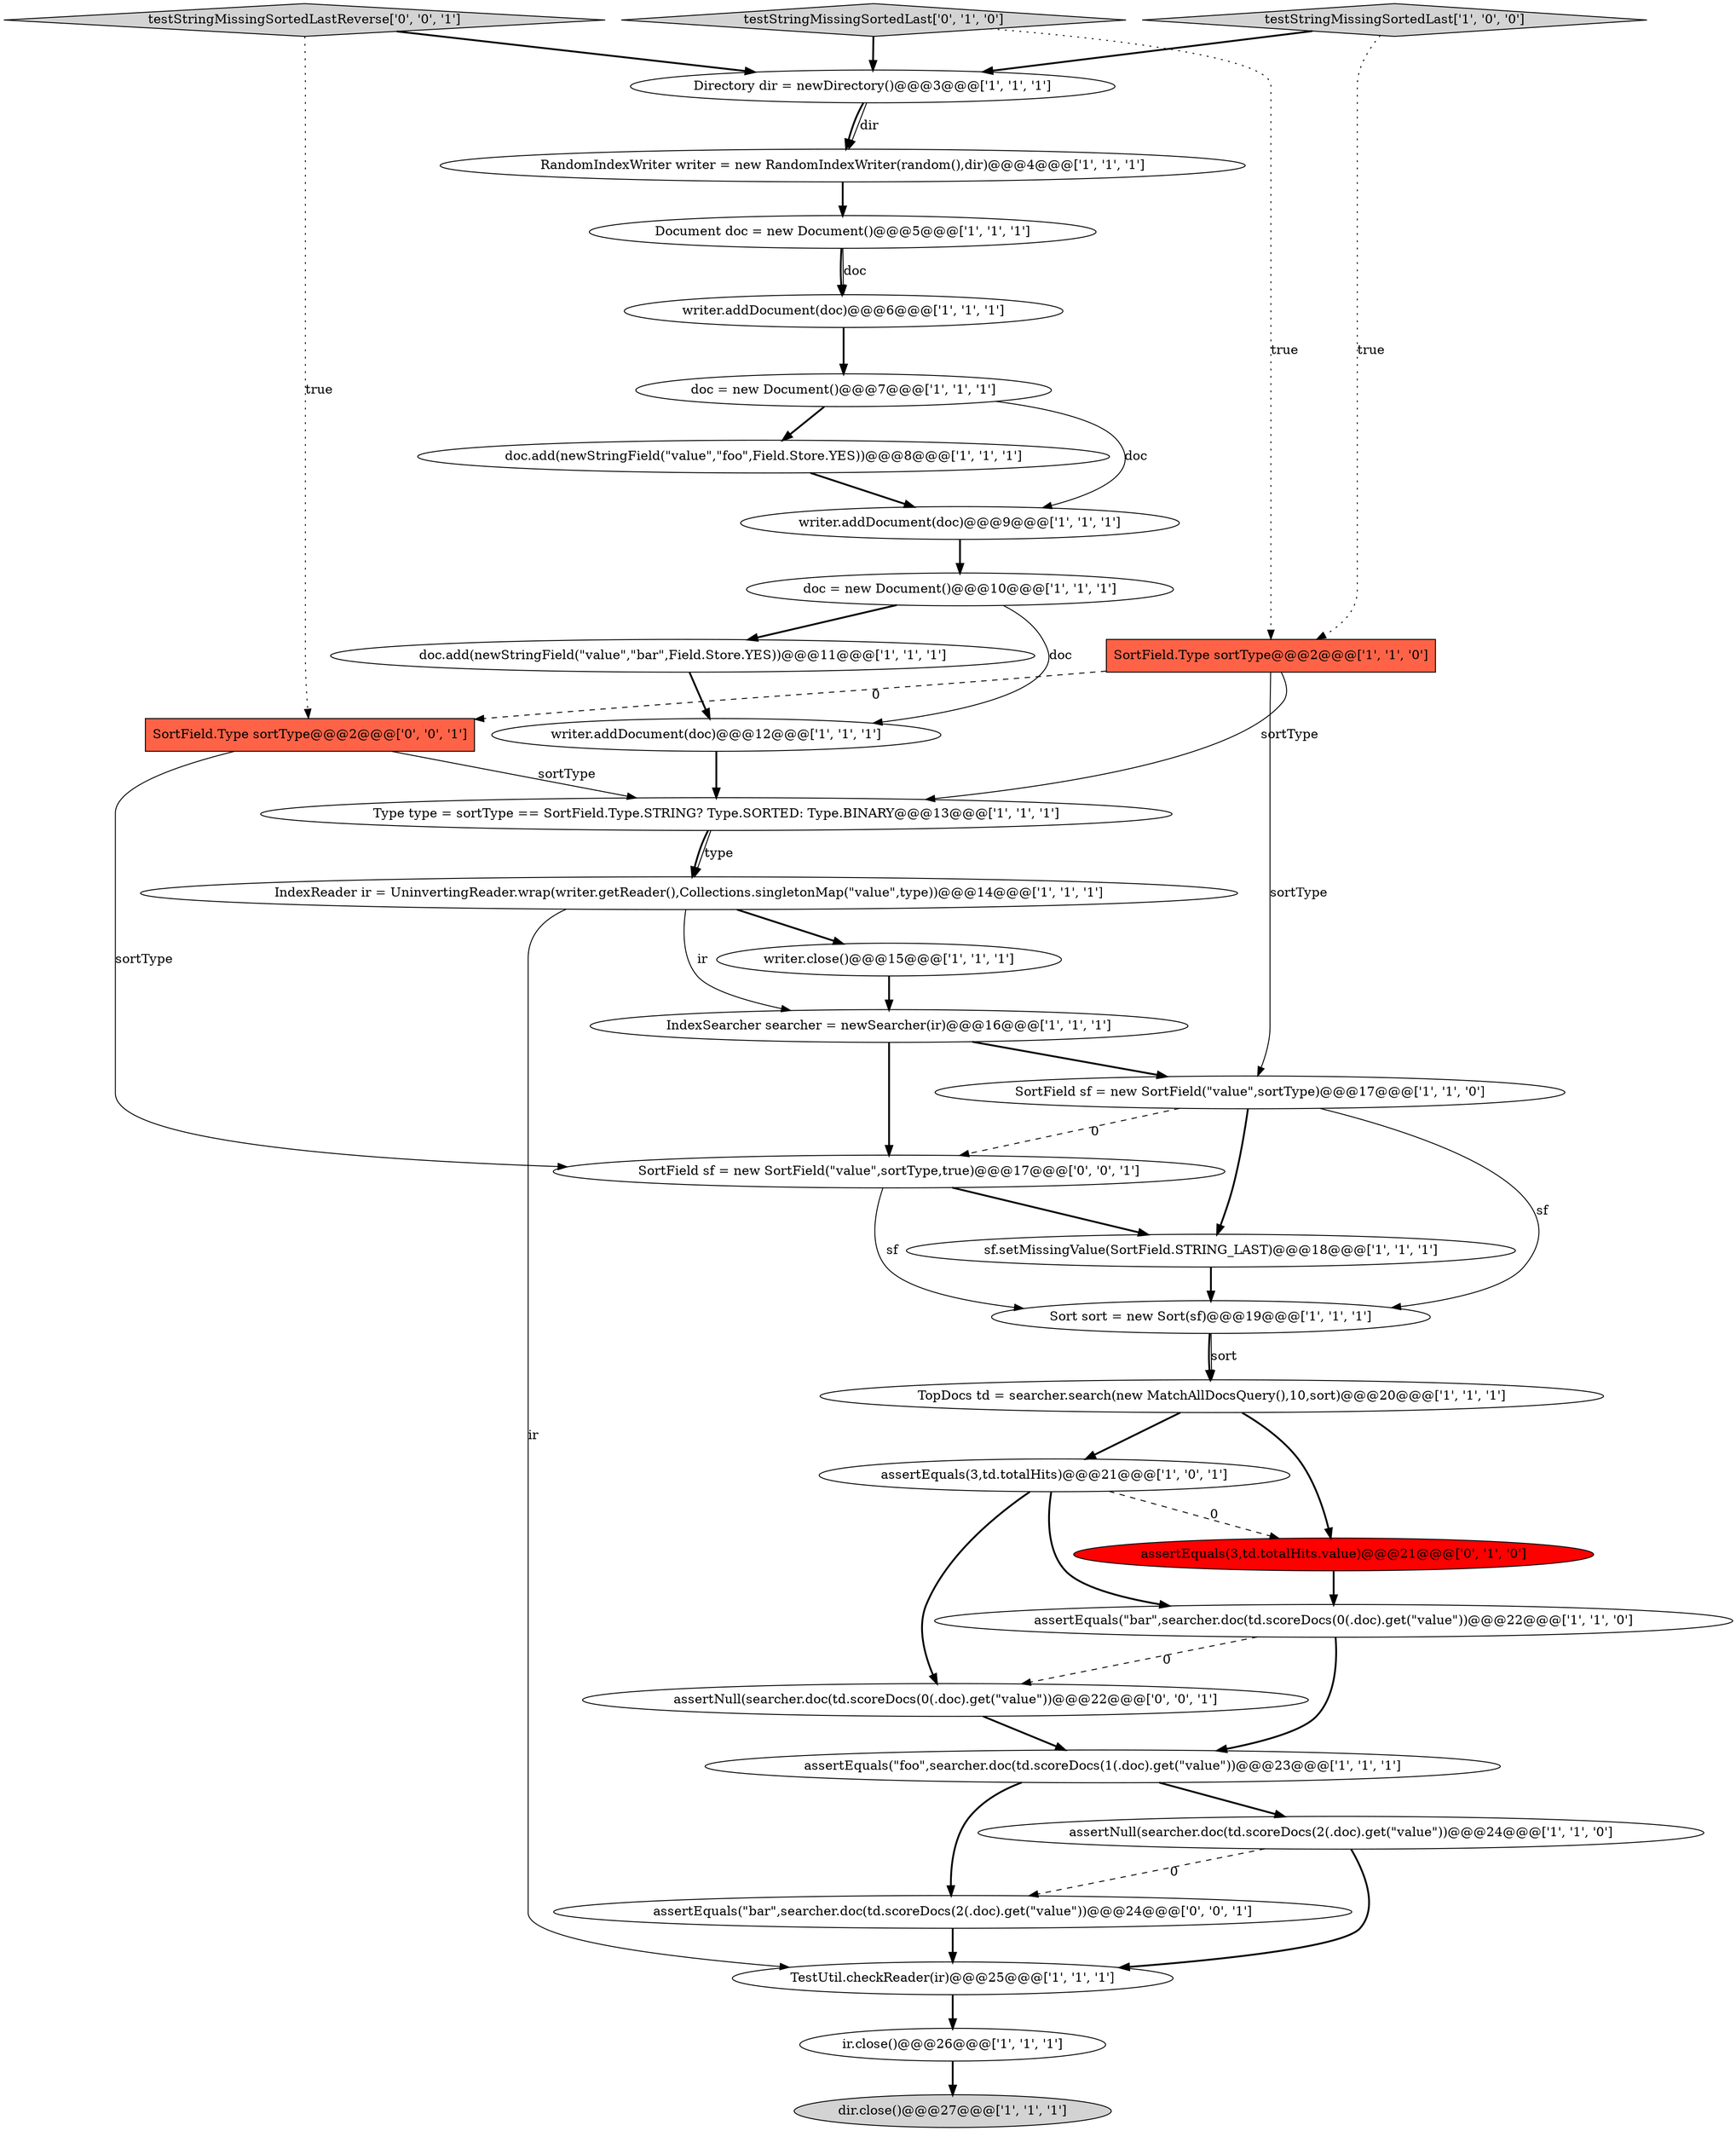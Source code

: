 digraph {
3 [style = filled, label = "doc.add(newStringField(\"value\",\"foo\",Field.Store.YES))@@@8@@@['1', '1', '1']", fillcolor = white, shape = ellipse image = "AAA0AAABBB1BBB"];
30 [style = filled, label = "SortField.Type sortType@@@2@@@['0', '0', '1']", fillcolor = tomato, shape = box image = "AAA0AAABBB3BBB"];
2 [style = filled, label = "RandomIndexWriter writer = new RandomIndexWriter(random(),dir)@@@4@@@['1', '1', '1']", fillcolor = white, shape = ellipse image = "AAA0AAABBB1BBB"];
25 [style = filled, label = "sf.setMissingValue(SortField.STRING_LAST)@@@18@@@['1', '1', '1']", fillcolor = white, shape = ellipse image = "AAA0AAABBB1BBB"];
31 [style = filled, label = "assertEquals(\"bar\",searcher.doc(td.scoreDocs(2(.doc).get(\"value\"))@@@24@@@['0', '0', '1']", fillcolor = white, shape = ellipse image = "AAA0AAABBB3BBB"];
5 [style = filled, label = "doc = new Document()@@@10@@@['1', '1', '1']", fillcolor = white, shape = ellipse image = "AAA0AAABBB1BBB"];
0 [style = filled, label = "TopDocs td = searcher.search(new MatchAllDocsQuery(),10,sort)@@@20@@@['1', '1', '1']", fillcolor = white, shape = ellipse image = "AAA0AAABBB1BBB"];
11 [style = filled, label = "doc = new Document()@@@7@@@['1', '1', '1']", fillcolor = white, shape = ellipse image = "AAA0AAABBB1BBB"];
28 [style = filled, label = "testStringMissingSortedLast['0', '1', '0']", fillcolor = lightgray, shape = diamond image = "AAA0AAABBB2BBB"];
29 [style = filled, label = "SortField sf = new SortField(\"value\",sortType,true)@@@17@@@['0', '0', '1']", fillcolor = white, shape = ellipse image = "AAA0AAABBB3BBB"];
18 [style = filled, label = "IndexReader ir = UninvertingReader.wrap(writer.getReader(),Collections.singletonMap(\"value\",type))@@@14@@@['1', '1', '1']", fillcolor = white, shape = ellipse image = "AAA0AAABBB1BBB"];
8 [style = filled, label = "SortField.Type sortType@@@2@@@['1', '1', '0']", fillcolor = tomato, shape = box image = "AAA0AAABBB1BBB"];
20 [style = filled, label = "dir.close()@@@27@@@['1', '1', '1']", fillcolor = lightgray, shape = ellipse image = "AAA0AAABBB1BBB"];
26 [style = filled, label = "SortField sf = new SortField(\"value\",sortType)@@@17@@@['1', '1', '0']", fillcolor = white, shape = ellipse image = "AAA0AAABBB1BBB"];
6 [style = filled, label = "assertEquals(3,td.totalHits)@@@21@@@['1', '0', '1']", fillcolor = white, shape = ellipse image = "AAA0AAABBB1BBB"];
23 [style = filled, label = "Type type = sortType == SortField.Type.STRING? Type.SORTED: Type.BINARY@@@13@@@['1', '1', '1']", fillcolor = white, shape = ellipse image = "AAA0AAABBB1BBB"];
33 [style = filled, label = "assertNull(searcher.doc(td.scoreDocs(0(.doc).get(\"value\"))@@@22@@@['0', '0', '1']", fillcolor = white, shape = ellipse image = "AAA0AAABBB3BBB"];
21 [style = filled, label = "ir.close()@@@26@@@['1', '1', '1']", fillcolor = white, shape = ellipse image = "AAA0AAABBB1BBB"];
19 [style = filled, label = "testStringMissingSortedLast['1', '0', '0']", fillcolor = lightgray, shape = diamond image = "AAA0AAABBB1BBB"];
24 [style = filled, label = "writer.close()@@@15@@@['1', '1', '1']", fillcolor = white, shape = ellipse image = "AAA0AAABBB1BBB"];
32 [style = filled, label = "testStringMissingSortedLastReverse['0', '0', '1']", fillcolor = lightgray, shape = diamond image = "AAA0AAABBB3BBB"];
22 [style = filled, label = "Sort sort = new Sort(sf)@@@19@@@['1', '1', '1']", fillcolor = white, shape = ellipse image = "AAA0AAABBB1BBB"];
9 [style = filled, label = "writer.addDocument(doc)@@@9@@@['1', '1', '1']", fillcolor = white, shape = ellipse image = "AAA0AAABBB1BBB"];
12 [style = filled, label = "doc.add(newStringField(\"value\",\"bar\",Field.Store.YES))@@@11@@@['1', '1', '1']", fillcolor = white, shape = ellipse image = "AAA0AAABBB1BBB"];
4 [style = filled, label = "TestUtil.checkReader(ir)@@@25@@@['1', '1', '1']", fillcolor = white, shape = ellipse image = "AAA0AAABBB1BBB"];
14 [style = filled, label = "assertEquals(\"foo\",searcher.doc(td.scoreDocs(1(.doc).get(\"value\"))@@@23@@@['1', '1', '1']", fillcolor = white, shape = ellipse image = "AAA0AAABBB1BBB"];
13 [style = filled, label = "assertEquals(\"bar\",searcher.doc(td.scoreDocs(0(.doc).get(\"value\"))@@@22@@@['1', '1', '0']", fillcolor = white, shape = ellipse image = "AAA0AAABBB1BBB"];
10 [style = filled, label = "Directory dir = newDirectory()@@@3@@@['1', '1', '1']", fillcolor = white, shape = ellipse image = "AAA0AAABBB1BBB"];
15 [style = filled, label = "IndexSearcher searcher = newSearcher(ir)@@@16@@@['1', '1', '1']", fillcolor = white, shape = ellipse image = "AAA0AAABBB1BBB"];
1 [style = filled, label = "writer.addDocument(doc)@@@6@@@['1', '1', '1']", fillcolor = white, shape = ellipse image = "AAA0AAABBB1BBB"];
7 [style = filled, label = "Document doc = new Document()@@@5@@@['1', '1', '1']", fillcolor = white, shape = ellipse image = "AAA0AAABBB1BBB"];
17 [style = filled, label = "writer.addDocument(doc)@@@12@@@['1', '1', '1']", fillcolor = white, shape = ellipse image = "AAA0AAABBB1BBB"];
27 [style = filled, label = "assertEquals(3,td.totalHits.value)@@@21@@@['0', '1', '0']", fillcolor = red, shape = ellipse image = "AAA1AAABBB2BBB"];
16 [style = filled, label = "assertNull(searcher.doc(td.scoreDocs(2(.doc).get(\"value\"))@@@24@@@['1', '1', '0']", fillcolor = white, shape = ellipse image = "AAA0AAABBB1BBB"];
14->16 [style = bold, label=""];
27->13 [style = bold, label=""];
33->14 [style = bold, label=""];
18->24 [style = bold, label=""];
7->1 [style = bold, label=""];
15->29 [style = bold, label=""];
28->8 [style = dotted, label="true"];
28->10 [style = bold, label=""];
16->31 [style = dashed, label="0"];
25->22 [style = bold, label=""];
0->6 [style = bold, label=""];
0->27 [style = bold, label=""];
26->25 [style = bold, label=""];
12->17 [style = bold, label=""];
4->21 [style = bold, label=""];
29->25 [style = bold, label=""];
31->4 [style = bold, label=""];
19->10 [style = bold, label=""];
30->29 [style = solid, label="sortType"];
11->9 [style = solid, label="doc"];
17->23 [style = bold, label=""];
32->10 [style = bold, label=""];
19->8 [style = dotted, label="true"];
1->11 [style = bold, label=""];
15->26 [style = bold, label=""];
30->23 [style = solid, label="sortType"];
3->9 [style = bold, label=""];
26->22 [style = solid, label="sf"];
8->23 [style = solid, label="sortType"];
22->0 [style = bold, label=""];
22->0 [style = solid, label="sort"];
21->20 [style = bold, label=""];
18->4 [style = solid, label="ir"];
11->3 [style = bold, label=""];
5->12 [style = bold, label=""];
6->27 [style = dashed, label="0"];
6->33 [style = bold, label=""];
6->13 [style = bold, label=""];
14->31 [style = bold, label=""];
32->30 [style = dotted, label="true"];
9->5 [style = bold, label=""];
13->33 [style = dashed, label="0"];
10->2 [style = bold, label=""];
10->2 [style = solid, label="dir"];
8->30 [style = dashed, label="0"];
2->7 [style = bold, label=""];
16->4 [style = bold, label=""];
5->17 [style = solid, label="doc"];
26->29 [style = dashed, label="0"];
8->26 [style = solid, label="sortType"];
29->22 [style = solid, label="sf"];
23->18 [style = bold, label=""];
23->18 [style = solid, label="type"];
13->14 [style = bold, label=""];
18->15 [style = solid, label="ir"];
7->1 [style = solid, label="doc"];
24->15 [style = bold, label=""];
}
